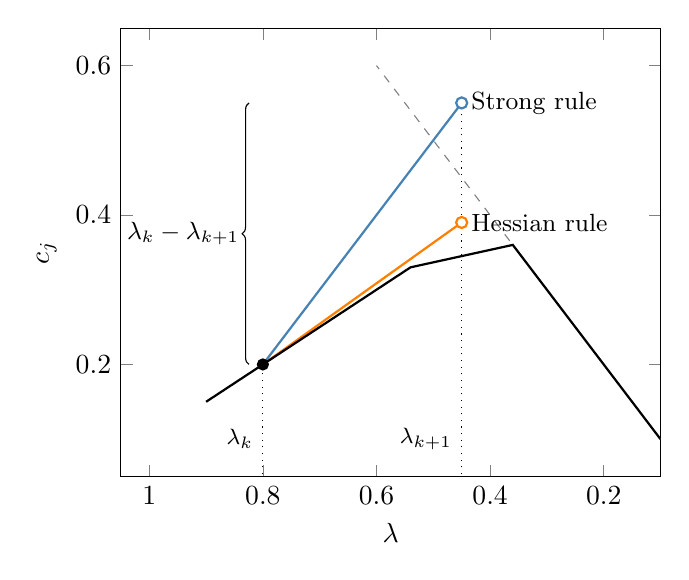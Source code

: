 \begin{tikzpicture}
  \begin{axis}[
      ylabel = \(c_j\),
      xlabel = \(\lambda\),
      xmin = 0.1,
      xmax = 1.05,
      ymin = 0.05,
      ymax = 0.65,
      max space between ticks = 1000pt,
      try min ticks = 5,
      x dir = reverse
    ]
    \addplot[style = dashed, color=Grey]
    coordinates {
        (0.1,0.1)
        (0.6,0.6)
      };
    \addplot[thick,color=SteelBlue]
    coordinates {
        (0.8,0.2)
        (0.45,0.55)
      };
    \addplot[thick,color=orange]
    coordinates {
        (0.8,0.2)
        (0.45,0.39)
      };
    \addplot[thick]
    coordinates {
        (0.9,0.15)
        (0.54,0.33)
        (0.36,0.36)
        (0.1,0.1)
      };
    \draw [decorate,decoration={brace},xshift=-5pt]
    (0.8,0.2) -- (0.8,0.55)node [left,black,midway] {\small
      \(\lambda_{k}-\lambda_{k + 1}\)};

    \node [right] at (0.45, 0.39) {\small Hessian rule};
    \addplot[thick,mark=*,color=orange,fill=white] coordinates {(0.45,0.39)};

    \node [right] at (0.45, 0.55) {\small Strong rule};
    \addplot[thick,mark=*,color=SteelBlue,fill=white] coordinates {(0.45,0.55)};

    \addplot[mark=*] coordinates {(0.8,0.2)};

    \addplot[style=dotted]
    coordinates {
        (0.45,0.0)
        (0.45,0.55)
      };
    \addplot[style=dotted]
    coordinates {
        (0.8,0.0)
        (0.8,0.2)
      };
    \node [left] at (0.45,0.1) {\footnotesize\(\lambda_{k + 1}\)};
    \node [left] at (0.8,0.1) {\footnotesize\(\lambda_{k}\)};
  \end{axis}
\end{tikzpicture}
